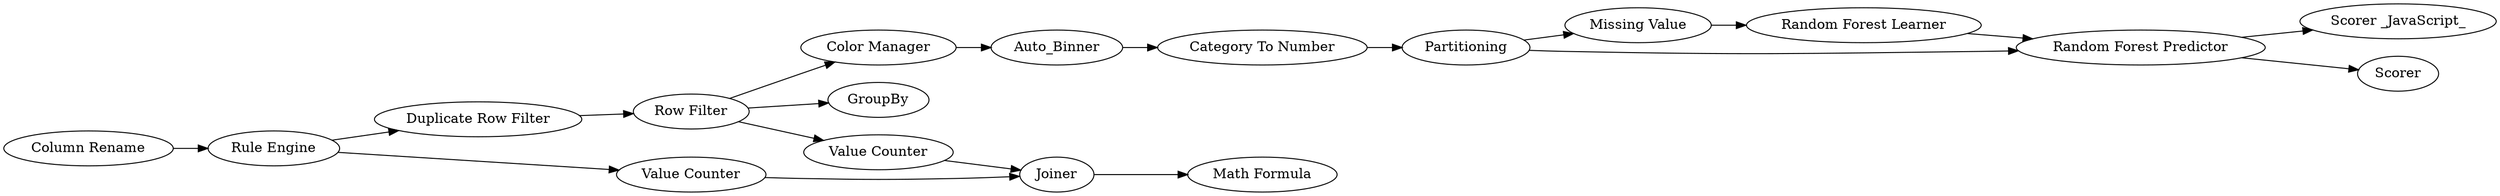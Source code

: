 digraph {
	21 -> 23
	14 -> 17
	23 -> 24
	17 -> 2
	15 -> 21
	22 -> 23
	6 -> 16
	12 -> 5
	4 -> 11
	11 -> 12
	9 -> 19
	2 -> 15
	15 -> 4
	16 -> 9
	5 -> 9
	15 -> 20
	5 -> 6
	9 -> 10
	17 -> 22
	5 [label=Partitioning]
	16 [label="Random Forest Learner"]
	24 [label="Math Formula"]
	14 [label="Column Rename"]
	20 [label=GroupBy]
	22 [label="Value Counter"]
	9 [label="Random Forest Predictor"]
	11 [label=Auto_Binner]
	4 [label="Color Manager"]
	21 [label="Value Counter"]
	23 [label=Joiner]
	6 [label="Missing Value"]
	15 [label="Row Filter"]
	12 [label="Category To Number"]
	17 [label="Rule Engine"]
	2 [label="Duplicate Row Filter"]
	10 [label=Scorer]
	19 [label="Scorer _JavaScript_"]
	rankdir=LR
}
